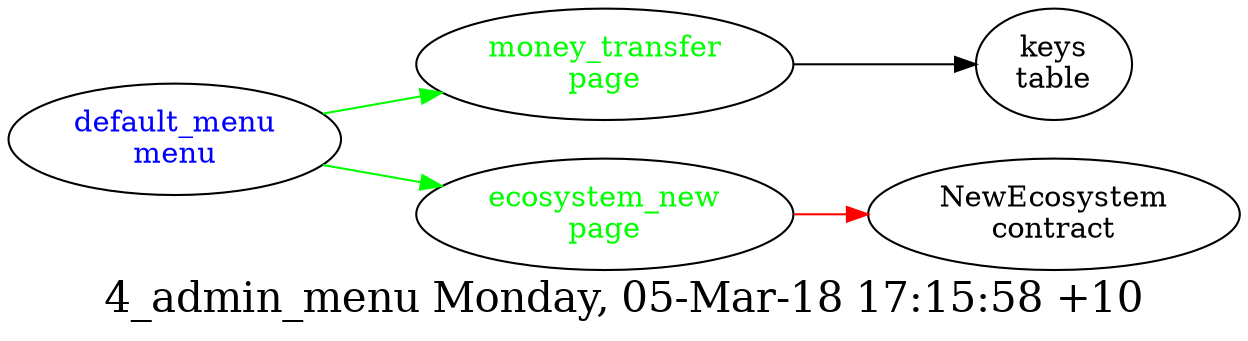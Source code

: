 digraph G {
fontsize="20.0";
label="4_admin_menu Monday, 05-Mar-18 17:15:58 +10";
rankdir=LR;
"default_menu\nmenu" -> "money_transfer\npage"  [ color=green ]
"default_menu\nmenu" -> "ecosystem_new\npage"  [ color=green ]
"default_menu\nmenu" [fontcolor=blue, group=menus];
"ecosystem_new\npage" -> "NewEcosystem\ncontract"  [ color=red ]
"ecosystem_new\npage" [fontcolor=green, group=pages];
"money_transfer\npage" -> "keys\ntable"
"money_transfer\npage" [fontcolor=green, group=pages];
}
